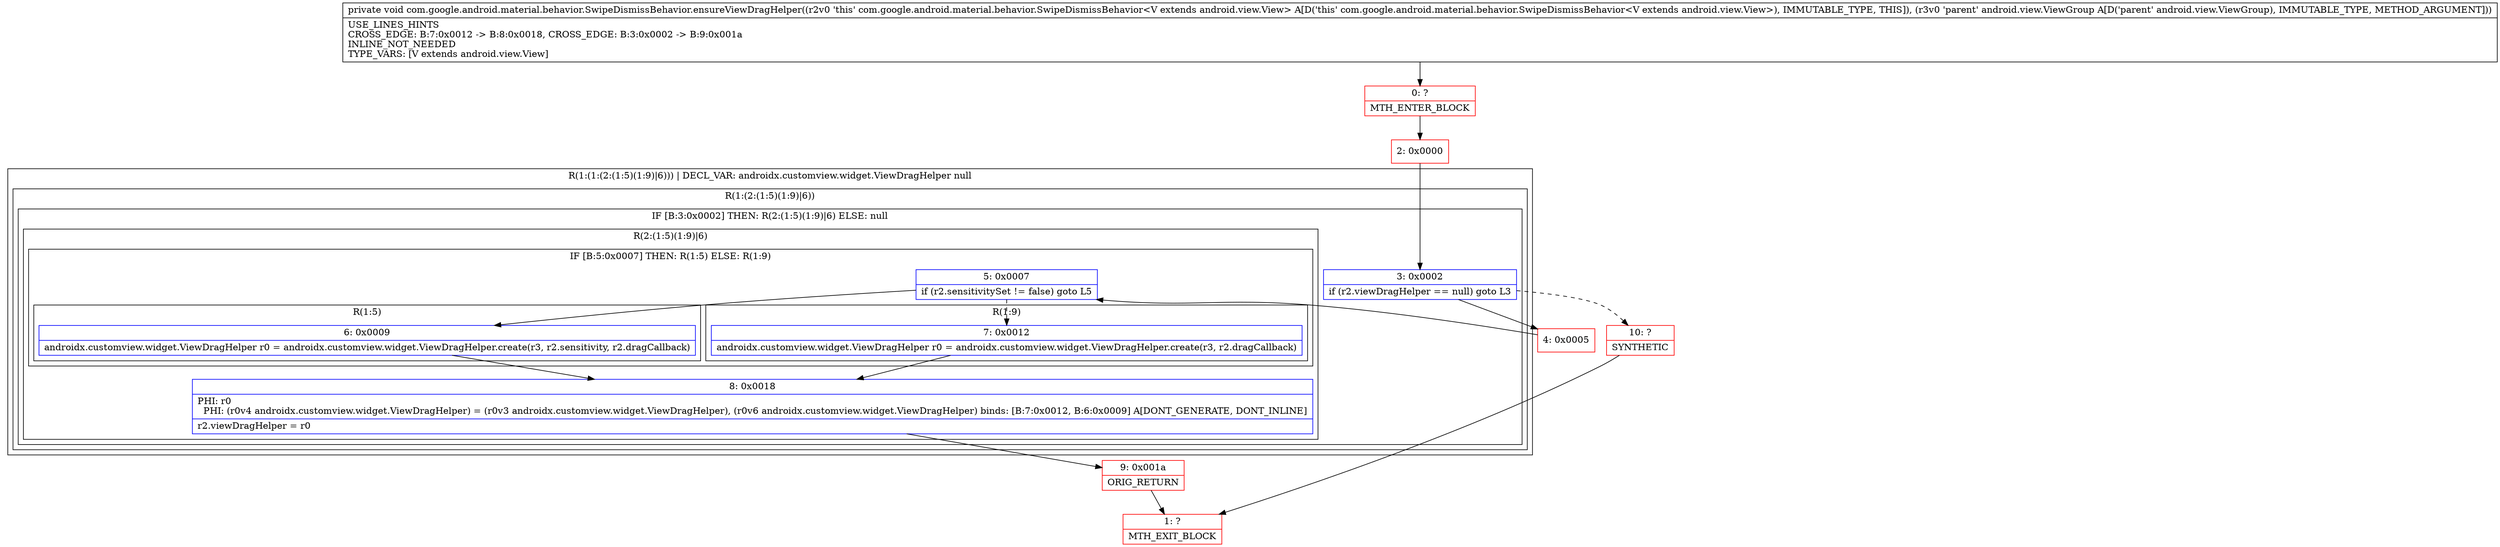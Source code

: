 digraph "CFG forcom.google.android.material.behavior.SwipeDismissBehavior.ensureViewDragHelper(Landroid\/view\/ViewGroup;)V" {
subgraph cluster_Region_1179151945 {
label = "R(1:(1:(2:(1:5)(1:9)|6))) | DECL_VAR: androidx.customview.widget.ViewDragHelper null\l";
node [shape=record,color=blue];
subgraph cluster_Region_1211886135 {
label = "R(1:(2:(1:5)(1:9)|6))";
node [shape=record,color=blue];
subgraph cluster_IfRegion_791523599 {
label = "IF [B:3:0x0002] THEN: R(2:(1:5)(1:9)|6) ELSE: null";
node [shape=record,color=blue];
Node_3 [shape=record,label="{3\:\ 0x0002|if (r2.viewDragHelper == null) goto L3\l}"];
subgraph cluster_Region_621937369 {
label = "R(2:(1:5)(1:9)|6)";
node [shape=record,color=blue];
subgraph cluster_IfRegion_539822612 {
label = "IF [B:5:0x0007] THEN: R(1:5) ELSE: R(1:9)";
node [shape=record,color=blue];
Node_5 [shape=record,label="{5\:\ 0x0007|if (r2.sensitivitySet != false) goto L5\l}"];
subgraph cluster_Region_14690693 {
label = "R(1:5)";
node [shape=record,color=blue];
Node_6 [shape=record,label="{6\:\ 0x0009|androidx.customview.widget.ViewDragHelper r0 = androidx.customview.widget.ViewDragHelper.create(r3, r2.sensitivity, r2.dragCallback)\l}"];
}
subgraph cluster_Region_739212320 {
label = "R(1:9)";
node [shape=record,color=blue];
Node_7 [shape=record,label="{7\:\ 0x0012|androidx.customview.widget.ViewDragHelper r0 = androidx.customview.widget.ViewDragHelper.create(r3, r2.dragCallback)\l}"];
}
}
Node_8 [shape=record,label="{8\:\ 0x0018|PHI: r0 \l  PHI: (r0v4 androidx.customview.widget.ViewDragHelper) = (r0v3 androidx.customview.widget.ViewDragHelper), (r0v6 androidx.customview.widget.ViewDragHelper) binds: [B:7:0x0012, B:6:0x0009] A[DONT_GENERATE, DONT_INLINE]\l|r2.viewDragHelper = r0\l}"];
}
}
}
}
Node_0 [shape=record,color=red,label="{0\:\ ?|MTH_ENTER_BLOCK\l}"];
Node_2 [shape=record,color=red,label="{2\:\ 0x0000}"];
Node_4 [shape=record,color=red,label="{4\:\ 0x0005}"];
Node_9 [shape=record,color=red,label="{9\:\ 0x001a|ORIG_RETURN\l}"];
Node_1 [shape=record,color=red,label="{1\:\ ?|MTH_EXIT_BLOCK\l}"];
Node_10 [shape=record,color=red,label="{10\:\ ?|SYNTHETIC\l}"];
MethodNode[shape=record,label="{private void com.google.android.material.behavior.SwipeDismissBehavior.ensureViewDragHelper((r2v0 'this' com.google.android.material.behavior.SwipeDismissBehavior\<V extends android.view.View\> A[D('this' com.google.android.material.behavior.SwipeDismissBehavior\<V extends android.view.View\>), IMMUTABLE_TYPE, THIS]), (r3v0 'parent' android.view.ViewGroup A[D('parent' android.view.ViewGroup), IMMUTABLE_TYPE, METHOD_ARGUMENT]))  | USE_LINES_HINTS\lCROSS_EDGE: B:7:0x0012 \-\> B:8:0x0018, CROSS_EDGE: B:3:0x0002 \-\> B:9:0x001a\lINLINE_NOT_NEEDED\lTYPE_VARS: [V extends android.view.View]\l}"];
MethodNode -> Node_0;Node_3 -> Node_4;
Node_3 -> Node_10[style=dashed];
Node_5 -> Node_6;
Node_5 -> Node_7[style=dashed];
Node_6 -> Node_8;
Node_7 -> Node_8;
Node_8 -> Node_9;
Node_0 -> Node_2;
Node_2 -> Node_3;
Node_4 -> Node_5;
Node_9 -> Node_1;
Node_10 -> Node_1;
}

